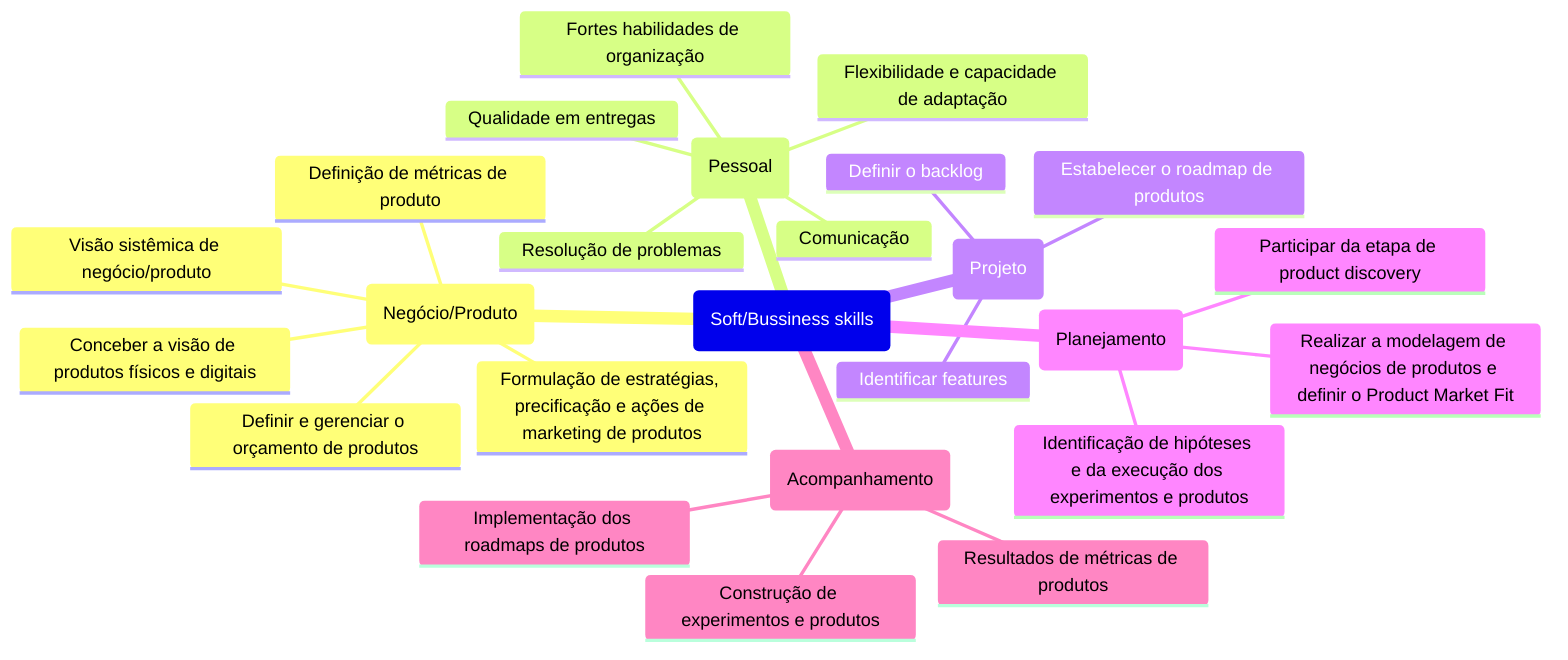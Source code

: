 mindmap
    (Soft/Bussiness skills)
    ::icon(fa fa-users)
        (Negócio/Produto)
        ::icon(fa fa-suitcase)
            Visão sistêmica de negócio/produto
            Conceber a visão de produtos físicos e digitais
            Definir e gerenciar o orçamento de produtos
            Definição de métricas de produto
            Formulação de estratégias, precificação e ações de marketing de produtos
        (Pessoal)
        ::icon(fa fa-user)
            Resolução de problemas
            Flexibilidade e capacidade de adaptação
            Comunicação
            Fortes habilidades de organização
            Qualidade em entregas
        (Projeto)
        ::icon(fa fa-search)
            Definir o backlog
            Identificar features
            Estabelecer o roadmap de produtos
        (Planejamento)
        ::icon(fa fa-edit)
            Participar da etapa de product discovery
            Identificação de hipóteses e da execução dos experimentos e produtos
            Realizar a modelagem de negócios de produtos e definir o Product Market Fit
        (Acompanhamento)
        ::icon(fa fa-sticky-note)
            Construção de experimentos e produtos
            Implementação dos roadmaps de produtos
            Resultados de métricas de produtos